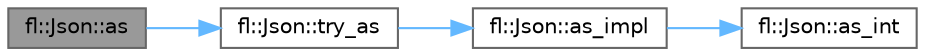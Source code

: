digraph "fl::Json::as"
{
 // INTERACTIVE_SVG=YES
 // LATEX_PDF_SIZE
  bgcolor="transparent";
  edge [fontname=Helvetica,fontsize=10,labelfontname=Helvetica,labelfontsize=10];
  node [fontname=Helvetica,fontsize=10,shape=box,height=0.2,width=0.4];
  rankdir="LR";
  Node1 [id="Node000001",label="fl::Json::as",height=0.2,width=0.4,color="gray40", fillcolor="grey60", style="filled", fontcolor="black",tooltip=" "];
  Node1 -> Node2 [id="edge1_Node000001_Node000002",color="steelblue1",style="solid",tooltip=" "];
  Node2 [id="Node000002",label="fl::Json::try_as",height=0.2,width=0.4,color="grey40", fillcolor="white", style="filled",URL="$d4/d13/classfl_1_1_json_aa007b51e1a6a22f935b03fe7940165c0.html#aa007b51e1a6a22f935b03fe7940165c0",tooltip=" "];
  Node2 -> Node3 [id="edge2_Node000002_Node000003",color="steelblue1",style="solid",tooltip=" "];
  Node3 [id="Node000003",label="fl::Json::as_impl",height=0.2,width=0.4,color="grey40", fillcolor="white", style="filled",URL="$d4/d13/classfl_1_1_json_a09deb4f31bf8a6e38e88363ee7b78ae8.html#a09deb4f31bf8a6e38e88363ee7b78ae8",tooltip=" "];
  Node3 -> Node4 [id="edge3_Node000003_Node000004",color="steelblue1",style="solid",tooltip=" "];
  Node4 [id="Node000004",label="fl::Json::as_int",height=0.2,width=0.4,color="grey40", fillcolor="white", style="filled",URL="$d4/d13/classfl_1_1_json_a29807b490812b342167e255a04da51c7.html#a29807b490812b342167e255a04da51c7",tooltip=" "];
}
